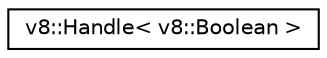 digraph "Graphical Class Hierarchy"
{
  edge [fontname="Helvetica",fontsize="10",labelfontname="Helvetica",labelfontsize="10"];
  node [fontname="Helvetica",fontsize="10",shape=record];
  rankdir="LR";
  Node1 [label="v8::Handle\< v8::Boolean \>",height=0.2,width=0.4,color="black", fillcolor="white", style="filled",URL="$classv8_1_1Handle.html"];
}
